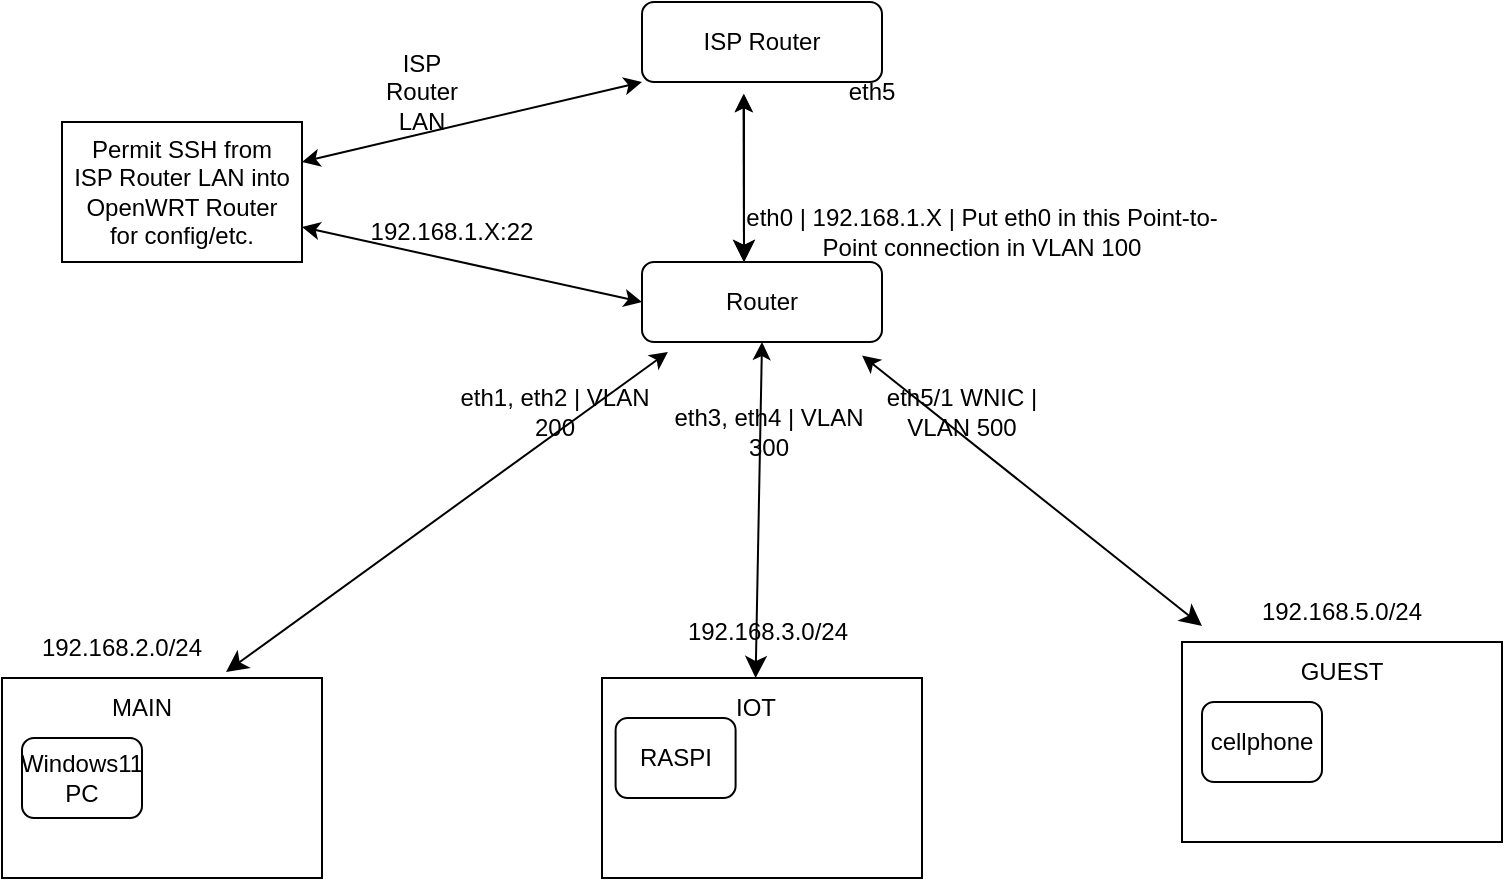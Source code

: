 <mxfile version="24.7.12">
  <diagram id="C5RBs43oDa-KdzZeNtuy" name="Page-1">
    <mxGraphModel dx="1050" dy="626" grid="1" gridSize="10" guides="1" tooltips="1" connect="1" arrows="0" fold="1" page="1" pageScale="1" pageWidth="827" pageHeight="1169" math="0" shadow="0">
      <root>
        <mxCell id="WIyWlLk6GJQsqaUBKTNV-0" />
        <mxCell id="WIyWlLk6GJQsqaUBKTNV-1" parent="WIyWlLk6GJQsqaUBKTNV-0" />
        <mxCell id="GENlpJCDf5FALMrDNIW8-8" value="" style="rounded=0;whiteSpace=wrap;html=1;" parent="WIyWlLk6GJQsqaUBKTNV-1" vertex="1">
          <mxGeometry x="20" y="388" width="160" height="100" as="geometry" />
        </mxCell>
        <mxCell id="WIyWlLk6GJQsqaUBKTNV-2" value="" style="rounded=0;html=1;jettySize=auto;orthogonalLoop=1;fontSize=11;endArrow=classic;endFill=1;endSize=8;strokeWidth=1;shadow=0;labelBackgroundColor=none;movable=1;resizable=1;rotatable=1;deletable=1;editable=1;locked=0;connectable=1;exitX=0.423;exitY=1.15;exitDx=0;exitDy=0;exitPerimeter=0;startArrow=classic;startFill=1;align=center;" parent="WIyWlLk6GJQsqaUBKTNV-1" source="WIyWlLk6GJQsqaUBKTNV-3" edge="1">
          <mxGeometry x="-0.051" y="30" relative="1" as="geometry">
            <mxPoint x="490" y="140" as="sourcePoint" />
            <mxPoint x="391" y="180" as="targetPoint" />
            <Array as="points" />
            <mxPoint as="offset" />
          </mxGeometry>
        </mxCell>
        <mxCell id="WIyWlLk6GJQsqaUBKTNV-3" value="ISP Router" style="rounded=1;whiteSpace=wrap;html=1;fontSize=12;glass=0;strokeWidth=1;shadow=0;" parent="WIyWlLk6GJQsqaUBKTNV-1" vertex="1">
          <mxGeometry x="340" y="50" width="120" height="40" as="geometry" />
        </mxCell>
        <mxCell id="GENlpJCDf5FALMrDNIW8-1" value="Router" style="rounded=1;whiteSpace=wrap;html=1;fontSize=12;glass=0;strokeWidth=1;shadow=0;" parent="WIyWlLk6GJQsqaUBKTNV-1" vertex="1">
          <mxGeometry x="340" y="180" width="120" height="40" as="geometry" />
        </mxCell>
        <mxCell id="GENlpJCDf5FALMrDNIW8-3" value="eth0 | 192.168.1.X | Put eth0 in this Point-to-Point connection in VLAN 100" style="text;html=1;align=center;verticalAlign=middle;whiteSpace=wrap;rounded=0;" parent="WIyWlLk6GJQsqaUBKTNV-1" vertex="1">
          <mxGeometry x="390" y="150" width="240" height="30" as="geometry" />
        </mxCell>
        <mxCell id="GENlpJCDf5FALMrDNIW8-6" value="eth5" style="text;html=1;align=center;verticalAlign=middle;whiteSpace=wrap;rounded=0;" parent="WIyWlLk6GJQsqaUBKTNV-1" vertex="1">
          <mxGeometry x="400" y="80" width="110" height="30" as="geometry" />
        </mxCell>
        <mxCell id="GENlpJCDf5FALMrDNIW8-7" value="Windows11 PC" style="rounded=1;whiteSpace=wrap;html=1;fontSize=12;glass=0;strokeWidth=1;shadow=0;" parent="WIyWlLk6GJQsqaUBKTNV-1" vertex="1">
          <mxGeometry x="30" y="418" width="60" height="40" as="geometry" />
        </mxCell>
        <mxCell id="GENlpJCDf5FALMrDNIW8-9" value="192.168.2.0/24" style="text;html=1;align=center;verticalAlign=middle;whiteSpace=wrap;rounded=0;" parent="WIyWlLk6GJQsqaUBKTNV-1" vertex="1">
          <mxGeometry x="20" y="358" width="120" height="30" as="geometry" />
        </mxCell>
        <mxCell id="GENlpJCDf5FALMrDNIW8-12" value="MAIN" style="text;html=1;align=center;verticalAlign=middle;whiteSpace=wrap;rounded=0;" parent="WIyWlLk6GJQsqaUBKTNV-1" vertex="1">
          <mxGeometry x="60" y="388" width="60" height="30" as="geometry" />
        </mxCell>
        <mxCell id="GENlpJCDf5FALMrDNIW8-17" value="" style="rounded=0;html=1;jettySize=auto;orthogonalLoop=1;fontSize=11;endArrow=classic;endFill=1;endSize=8;strokeWidth=1;shadow=0;labelBackgroundColor=none;movable=1;resizable=1;rotatable=1;deletable=1;editable=1;locked=0;connectable=1;exitX=0.423;exitY=1.15;exitDx=0;exitDy=0;exitPerimeter=0;startArrow=classic;startFill=1;align=center;" parent="WIyWlLk6GJQsqaUBKTNV-1" edge="1">
          <mxGeometry x="-0.051" y="30" relative="1" as="geometry">
            <mxPoint x="391" y="96" as="sourcePoint" />
            <mxPoint x="391" y="180" as="targetPoint" />
            <Array as="points" />
            <mxPoint as="offset" />
          </mxGeometry>
        </mxCell>
        <mxCell id="GENlpJCDf5FALMrDNIW8-19" value="" style="rounded=0;html=1;jettySize=auto;orthogonalLoop=1;fontSize=11;endArrow=classic;endFill=1;endSize=8;strokeWidth=1;shadow=0;labelBackgroundColor=none;movable=1;resizable=1;rotatable=1;deletable=1;editable=1;locked=0;connectable=1;exitX=0.108;exitY=1.125;exitDx=0;exitDy=0;exitPerimeter=0;startArrow=classic;startFill=1;align=center;entryX=0.7;entryY=-0.03;entryDx=0;entryDy=0;entryPerimeter=0;" parent="WIyWlLk6GJQsqaUBKTNV-1" source="GENlpJCDf5FALMrDNIW8-1" target="GENlpJCDf5FALMrDNIW8-8" edge="1">
          <mxGeometry x="-0.051" y="30" relative="1" as="geometry">
            <mxPoint x="399" y="220" as="sourcePoint" />
            <mxPoint x="399" y="304" as="targetPoint" />
            <Array as="points" />
            <mxPoint as="offset" />
          </mxGeometry>
        </mxCell>
        <mxCell id="GENlpJCDf5FALMrDNIW8-21" value="" style="rounded=0;whiteSpace=wrap;html=1;" parent="WIyWlLk6GJQsqaUBKTNV-1" vertex="1">
          <mxGeometry x="320" y="388" width="160" height="100" as="geometry" />
        </mxCell>
        <mxCell id="GENlpJCDf5FALMrDNIW8-22" value="RASPI" style="rounded=1;whiteSpace=wrap;html=1;fontSize=12;glass=0;strokeWidth=1;shadow=0;" parent="WIyWlLk6GJQsqaUBKTNV-1" vertex="1">
          <mxGeometry x="326.8" y="408" width="60" height="40" as="geometry" />
        </mxCell>
        <mxCell id="GENlpJCDf5FALMrDNIW8-23" value="192.168.3.0/24" style="text;html=1;align=center;verticalAlign=middle;whiteSpace=wrap;rounded=0;" parent="WIyWlLk6GJQsqaUBKTNV-1" vertex="1">
          <mxGeometry x="343.4" y="350" width="120" height="30" as="geometry" />
        </mxCell>
        <mxCell id="GENlpJCDf5FALMrDNIW8-24" value="IOT" style="text;html=1;align=center;verticalAlign=middle;whiteSpace=wrap;rounded=0;" parent="WIyWlLk6GJQsqaUBKTNV-1" vertex="1">
          <mxGeometry x="366.8" y="388" width="60" height="30" as="geometry" />
        </mxCell>
        <mxCell id="GENlpJCDf5FALMrDNIW8-26" value="" style="rounded=0;whiteSpace=wrap;html=1;" parent="WIyWlLk6GJQsqaUBKTNV-1" vertex="1">
          <mxGeometry x="610" y="370" width="160" height="100" as="geometry" />
        </mxCell>
        <mxCell id="GENlpJCDf5FALMrDNIW8-27" value="cellphone" style="rounded=1;whiteSpace=wrap;html=1;fontSize=12;glass=0;strokeWidth=1;shadow=0;" parent="WIyWlLk6GJQsqaUBKTNV-1" vertex="1">
          <mxGeometry x="620" y="400" width="60" height="40" as="geometry" />
        </mxCell>
        <mxCell id="GENlpJCDf5FALMrDNIW8-28" value="192.168.5.0/24" style="text;html=1;align=center;verticalAlign=middle;whiteSpace=wrap;rounded=0;" parent="WIyWlLk6GJQsqaUBKTNV-1" vertex="1">
          <mxGeometry x="630" y="340" width="120" height="30" as="geometry" />
        </mxCell>
        <mxCell id="GENlpJCDf5FALMrDNIW8-29" value="GUEST" style="text;html=1;align=center;verticalAlign=middle;whiteSpace=wrap;rounded=0;" parent="WIyWlLk6GJQsqaUBKTNV-1" vertex="1">
          <mxGeometry x="660" y="370" width="60" height="30" as="geometry" />
        </mxCell>
        <mxCell id="GENlpJCDf5FALMrDNIW8-34" value="" style="rounded=0;html=1;jettySize=auto;orthogonalLoop=1;fontSize=11;endArrow=classic;endFill=1;endSize=8;strokeWidth=1;shadow=0;labelBackgroundColor=none;movable=1;resizable=1;rotatable=1;deletable=1;editable=1;locked=0;connectable=1;exitX=0.5;exitY=1;exitDx=0;exitDy=0;startArrow=classic;startFill=1;align=center;entryX=0.5;entryY=0;entryDx=0;entryDy=0;" parent="WIyWlLk6GJQsqaUBKTNV-1" source="GENlpJCDf5FALMrDNIW8-1" target="GENlpJCDf5FALMrDNIW8-24" edge="1">
          <mxGeometry x="-0.051" y="30" relative="1" as="geometry">
            <mxPoint x="560.0" y="210" as="sourcePoint" />
            <mxPoint x="400" y="370" as="targetPoint" />
            <Array as="points" />
            <mxPoint as="offset" />
          </mxGeometry>
        </mxCell>
        <mxCell id="GENlpJCDf5FALMrDNIW8-37" value="" style="rounded=0;html=1;jettySize=auto;orthogonalLoop=1;fontSize=11;endArrow=classic;endFill=1;endSize=8;strokeWidth=1;shadow=0;labelBackgroundColor=none;movable=1;resizable=1;rotatable=1;deletable=1;editable=1;locked=0;connectable=1;exitX=0.917;exitY=1.17;exitDx=0;exitDy=0;exitPerimeter=0;startArrow=classic;startFill=1;align=center;entryX=0.313;entryY=-0.213;entryDx=0;entryDy=0;entryPerimeter=0;" parent="WIyWlLk6GJQsqaUBKTNV-1" source="GENlpJCDf5FALMrDNIW8-1" edge="1">
          <mxGeometry x="-0.051" y="30" relative="1" as="geometry">
            <mxPoint x="783" y="220" as="sourcePoint" />
            <mxPoint x="620" y="362" as="targetPoint" />
            <Array as="points" />
            <mxPoint as="offset" />
          </mxGeometry>
        </mxCell>
        <mxCell id="GENlpJCDf5FALMrDNIW8-41" value="eth5/1 WNIC | VLAN 500" style="text;html=1;align=center;verticalAlign=middle;whiteSpace=wrap;rounded=0;" parent="WIyWlLk6GJQsqaUBKTNV-1" vertex="1">
          <mxGeometry x="460" y="240" width="80" height="30" as="geometry" />
        </mxCell>
        <mxCell id="IRRxERr7y4Ga71_WiS7W-0" value="eth1, eth2 | VLAN 200" style="text;html=1;align=center;verticalAlign=middle;whiteSpace=wrap;rounded=0;" parent="WIyWlLk6GJQsqaUBKTNV-1" vertex="1">
          <mxGeometry x="240" y="240" width="113.2" height="30" as="geometry" />
        </mxCell>
        <mxCell id="IRRxERr7y4Ga71_WiS7W-1" value="eth3, eth4 | VLAN 300" style="text;html=1;align=center;verticalAlign=middle;whiteSpace=wrap;rounded=0;" parent="WIyWlLk6GJQsqaUBKTNV-1" vertex="1">
          <mxGeometry x="346.8" y="250" width="113.2" height="30" as="geometry" />
        </mxCell>
        <mxCell id="WAsLKupqbR8MQKHpNJnm-0" value="" style="rounded=0;whiteSpace=wrap;html=1;" vertex="1" parent="WIyWlLk6GJQsqaUBKTNV-1">
          <mxGeometry x="50" y="110" width="120" height="70" as="geometry" />
        </mxCell>
        <mxCell id="WAsLKupqbR8MQKHpNJnm-1" value="" style="endArrow=classic;startArrow=classic;html=1;rounded=0;entryX=0;entryY=1;entryDx=0;entryDy=0;" edge="1" parent="WIyWlLk6GJQsqaUBKTNV-1" target="WIyWlLk6GJQsqaUBKTNV-3">
          <mxGeometry width="50" height="50" relative="1" as="geometry">
            <mxPoint x="170" y="130" as="sourcePoint" />
            <mxPoint x="220" y="80" as="targetPoint" />
          </mxGeometry>
        </mxCell>
        <mxCell id="WAsLKupqbR8MQKHpNJnm-2" value="ISP Router LAN" style="text;html=1;align=center;verticalAlign=middle;whiteSpace=wrap;rounded=0;" vertex="1" parent="WIyWlLk6GJQsqaUBKTNV-1">
          <mxGeometry x="200" y="80" width="60" height="30" as="geometry" />
        </mxCell>
        <mxCell id="WAsLKupqbR8MQKHpNJnm-3" value="" style="endArrow=classic;startArrow=classic;html=1;rounded=0;entryX=0;entryY=0.5;entryDx=0;entryDy=0;exitX=1;exitY=0.75;exitDx=0;exitDy=0;" edge="1" parent="WIyWlLk6GJQsqaUBKTNV-1" source="WAsLKupqbR8MQKHpNJnm-0" target="GENlpJCDf5FALMrDNIW8-1">
          <mxGeometry width="50" height="50" relative="1" as="geometry">
            <mxPoint x="170" y="200" as="sourcePoint" />
            <mxPoint x="220" y="150" as="targetPoint" />
          </mxGeometry>
        </mxCell>
        <mxCell id="WAsLKupqbR8MQKHpNJnm-4" value="192.168.1.X:22" style="text;html=1;align=center;verticalAlign=middle;whiteSpace=wrap;rounded=0;" vertex="1" parent="WIyWlLk6GJQsqaUBKTNV-1">
          <mxGeometry x="200" y="150" width="90" height="30" as="geometry" />
        </mxCell>
        <mxCell id="WAsLKupqbR8MQKHpNJnm-8" value="Permit SSH from ISP Router LAN into OpenWRT Router for config/etc. " style="text;html=1;align=center;verticalAlign=middle;whiteSpace=wrap;rounded=0;" vertex="1" parent="WIyWlLk6GJQsqaUBKTNV-1">
          <mxGeometry x="55" y="130" width="110" height="30" as="geometry" />
        </mxCell>
      </root>
    </mxGraphModel>
  </diagram>
</mxfile>
